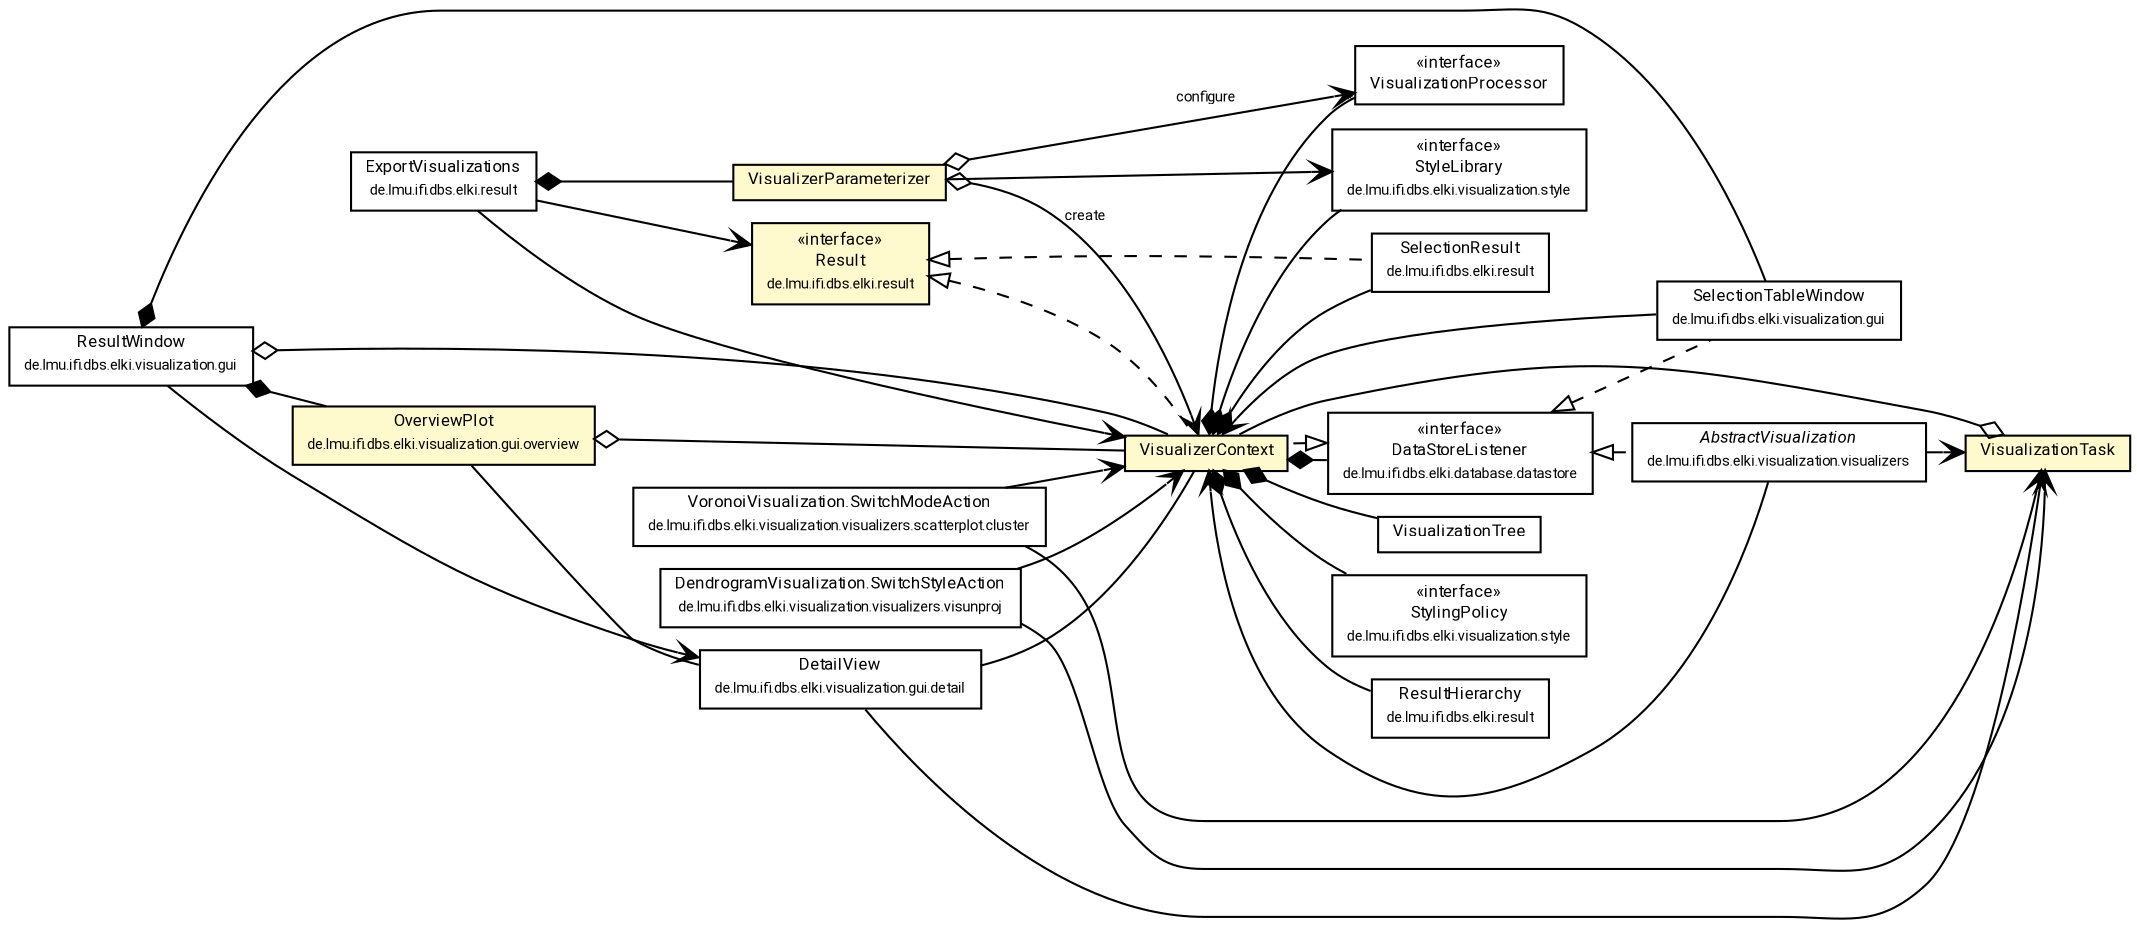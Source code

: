 #!/usr/local/bin/dot
#
# Class diagram 
# Generated by UMLGraph version R5_7_2-60-g0e99a6 (http://www.spinellis.gr/umlgraph/)
#

digraph G {
	graph [fontnames="svg"]
	edge [fontname="Roboto",fontsize=7,labelfontname="Roboto",labelfontsize=7,color="black"];
	node [fontname="Roboto",fontcolor="black",fontsize=8,shape=plaintext,margin=0,width=0,height=0];
	nodesep=0.15;
	ranksep=0.25;
	rankdir=LR;
	// de.lmu.ifi.dbs.elki.result.SelectionResult
	c10742230 [label=<<table title="de.lmu.ifi.dbs.elki.result.SelectionResult" border="0" cellborder="1" cellspacing="0" cellpadding="2" href="../result/SelectionResult.html" target="_parent">
		<tr><td><table border="0" cellspacing="0" cellpadding="1">
		<tr><td align="center" balign="center"> <font face="Roboto">SelectionResult</font> </td></tr>
		<tr><td align="center" balign="center"> <font face="Roboto" point-size="7.0">de.lmu.ifi.dbs.elki.result</font> </td></tr>
		</table></td></tr>
		</table>>, URL="../result/SelectionResult.html"];
	// de.lmu.ifi.dbs.elki.result.ExportVisualizations
	c10742394 [label=<<table title="de.lmu.ifi.dbs.elki.result.ExportVisualizations" border="0" cellborder="1" cellspacing="0" cellpadding="2" href="../result/ExportVisualizations.html" target="_parent">
		<tr><td><table border="0" cellspacing="0" cellpadding="1">
		<tr><td align="center" balign="center"> <font face="Roboto">ExportVisualizations</font> </td></tr>
		<tr><td align="center" balign="center"> <font face="Roboto" point-size="7.0">de.lmu.ifi.dbs.elki.result</font> </td></tr>
		</table></td></tr>
		</table>>, URL="../result/ExportVisualizations.html"];
	// de.lmu.ifi.dbs.elki.visualization.VisualizerParameterizer
	c10742400 [label=<<table title="de.lmu.ifi.dbs.elki.visualization.VisualizerParameterizer" border="0" cellborder="1" cellspacing="0" cellpadding="2" bgcolor="LemonChiffon" href="VisualizerParameterizer.html" target="_parent">
		<tr><td><table border="0" cellspacing="0" cellpadding="1">
		<tr><td align="center" balign="center"> <font face="Roboto">VisualizerParameterizer</font> </td></tr>
		</table></td></tr>
		</table>>, URL="VisualizerParameterizer.html"];
	// de.lmu.ifi.dbs.elki.visualization.VisualizerContext
	c10742403 [label=<<table title="de.lmu.ifi.dbs.elki.visualization.VisualizerContext" border="0" cellborder="1" cellspacing="0" cellpadding="2" bgcolor="lemonChiffon" href="VisualizerContext.html" target="_parent">
		<tr><td><table border="0" cellspacing="0" cellpadding="1">
		<tr><td align="center" balign="center"> <font face="Roboto">VisualizerContext</font> </td></tr>
		</table></td></tr>
		</table>>, URL="VisualizerContext.html"];
	// de.lmu.ifi.dbs.elki.visualization.VisualizationTree
	c10742420 [label=<<table title="de.lmu.ifi.dbs.elki.visualization.VisualizationTree" border="0" cellborder="1" cellspacing="0" cellpadding="2" href="VisualizationTree.html" target="_parent">
		<tr><td><table border="0" cellspacing="0" cellpadding="1">
		<tr><td align="center" balign="center"> <font face="Roboto">VisualizationTree</font> </td></tr>
		</table></td></tr>
		</table>>, URL="VisualizationTree.html"];
	// de.lmu.ifi.dbs.elki.visualization.gui.SelectionTableWindow
	c10742463 [label=<<table title="de.lmu.ifi.dbs.elki.visualization.gui.SelectionTableWindow" border="0" cellborder="1" cellspacing="0" cellpadding="2" href="gui/SelectionTableWindow.html" target="_parent">
		<tr><td><table border="0" cellspacing="0" cellpadding="1">
		<tr><td align="center" balign="center"> <font face="Roboto">SelectionTableWindow</font> </td></tr>
		<tr><td align="center" balign="center"> <font face="Roboto" point-size="7.0">de.lmu.ifi.dbs.elki.visualization.gui</font> </td></tr>
		</table></td></tr>
		</table>>, URL="gui/SelectionTableWindow.html"];
	// de.lmu.ifi.dbs.elki.visualization.gui.ResultWindow
	c10742466 [label=<<table title="de.lmu.ifi.dbs.elki.visualization.gui.ResultWindow" border="0" cellborder="1" cellspacing="0" cellpadding="2" href="gui/ResultWindow.html" target="_parent">
		<tr><td><table border="0" cellspacing="0" cellpadding="1">
		<tr><td align="center" balign="center"> <font face="Roboto">ResultWindow</font> </td></tr>
		<tr><td align="center" balign="center"> <font face="Roboto" point-size="7.0">de.lmu.ifi.dbs.elki.visualization.gui</font> </td></tr>
		</table></td></tr>
		</table>>, URL="gui/ResultWindow.html"];
	// de.lmu.ifi.dbs.elki.visualization.gui.overview.OverviewPlot
	c10742469 [label=<<table title="de.lmu.ifi.dbs.elki.visualization.gui.overview.OverviewPlot" border="0" cellborder="1" cellspacing="0" cellpadding="2" bgcolor="LemonChiffon" href="gui/overview/OverviewPlot.html" target="_parent">
		<tr><td><table border="0" cellspacing="0" cellpadding="1">
		<tr><td align="center" balign="center"> <font face="Roboto">OverviewPlot</font> </td></tr>
		<tr><td align="center" balign="center"> <font face="Roboto" point-size="7.0">de.lmu.ifi.dbs.elki.visualization.gui.overview</font> </td></tr>
		</table></td></tr>
		</table>>, URL="gui/overview/OverviewPlot.html"];
	// de.lmu.ifi.dbs.elki.visualization.gui.detail.DetailView
	c10742475 [label=<<table title="de.lmu.ifi.dbs.elki.visualization.gui.detail.DetailView" border="0" cellborder="1" cellspacing="0" cellpadding="2" href="gui/detail/DetailView.html" target="_parent">
		<tr><td><table border="0" cellspacing="0" cellpadding="1">
		<tr><td align="center" balign="center"> <font face="Roboto">DetailView</font> </td></tr>
		<tr><td align="center" balign="center"> <font face="Roboto" point-size="7.0">de.lmu.ifi.dbs.elki.visualization.gui.detail</font> </td></tr>
		</table></td></tr>
		</table>>, URL="gui/detail/DetailView.html"];
	// de.lmu.ifi.dbs.elki.visualization.VisualizationProcessor
	c10742476 [label=<<table title="de.lmu.ifi.dbs.elki.visualization.VisualizationProcessor" border="0" cellborder="1" cellspacing="0" cellpadding="2" href="VisualizationProcessor.html" target="_parent">
		<tr><td><table border="0" cellspacing="0" cellpadding="1">
		<tr><td align="center" balign="center"> &#171;interface&#187; </td></tr>
		<tr><td align="center" balign="center"> <font face="Roboto">VisualizationProcessor</font> </td></tr>
		</table></td></tr>
		</table>>, URL="VisualizationProcessor.html"];
	// de.lmu.ifi.dbs.elki.visualization.style.StyleLibrary
	c10742493 [label=<<table title="de.lmu.ifi.dbs.elki.visualization.style.StyleLibrary" border="0" cellborder="1" cellspacing="0" cellpadding="2" href="style/StyleLibrary.html" target="_parent">
		<tr><td><table border="0" cellspacing="0" cellpadding="1">
		<tr><td align="center" balign="center"> &#171;interface&#187; </td></tr>
		<tr><td align="center" balign="center"> <font face="Roboto">StyleLibrary</font> </td></tr>
		<tr><td align="center" balign="center"> <font face="Roboto" point-size="7.0">de.lmu.ifi.dbs.elki.visualization.style</font> </td></tr>
		</table></td></tr>
		</table>>, URL="style/StyleLibrary.html"];
	// de.lmu.ifi.dbs.elki.visualization.style.StylingPolicy
	c10742494 [label=<<table title="de.lmu.ifi.dbs.elki.visualization.style.StylingPolicy" border="0" cellborder="1" cellspacing="0" cellpadding="2" href="style/StylingPolicy.html" target="_parent">
		<tr><td><table border="0" cellspacing="0" cellpadding="1">
		<tr><td align="center" balign="center"> &#171;interface&#187; </td></tr>
		<tr><td align="center" balign="center"> <font face="Roboto">StylingPolicy</font> </td></tr>
		<tr><td align="center" balign="center"> <font face="Roboto" point-size="7.0">de.lmu.ifi.dbs.elki.visualization.style</font> </td></tr>
		</table></td></tr>
		</table>>, URL="style/StylingPolicy.html"];
	// de.lmu.ifi.dbs.elki.visualization.VisualizationTask
	c10742506 [label=<<table title="de.lmu.ifi.dbs.elki.visualization.VisualizationTask" border="0" cellborder="1" cellspacing="0" cellpadding="2" bgcolor="LemonChiffon" href="VisualizationTask.html" target="_parent">
		<tr><td><table border="0" cellspacing="0" cellpadding="1">
		<tr><td align="center" balign="center"> <font face="Roboto">VisualizationTask</font> </td></tr>
		</table></td></tr>
		</table>>, URL="VisualizationTask.html"];
	// de.lmu.ifi.dbs.elki.visualization.visualizers.scatterplot.cluster.VoronoiVisualization.SwitchModeAction
	c10742573 [label=<<table title="de.lmu.ifi.dbs.elki.visualization.visualizers.scatterplot.cluster.VoronoiVisualization.SwitchModeAction" border="0" cellborder="1" cellspacing="0" cellpadding="2" href="visualizers/scatterplot/cluster/VoronoiVisualization.SwitchModeAction.html" target="_parent">
		<tr><td><table border="0" cellspacing="0" cellpadding="1">
		<tr><td align="center" balign="center"> <font face="Roboto">VoronoiVisualization.SwitchModeAction</font> </td></tr>
		<tr><td align="center" balign="center"> <font face="Roboto" point-size="7.0">de.lmu.ifi.dbs.elki.visualization.visualizers.scatterplot.cluster</font> </td></tr>
		</table></td></tr>
		</table>>, URL="visualizers/scatterplot/cluster/VoronoiVisualization.SwitchModeAction.html"];
	// de.lmu.ifi.dbs.elki.visualization.visualizers.AbstractVisualization
	c10742627 [label=<<table title="de.lmu.ifi.dbs.elki.visualization.visualizers.AbstractVisualization" border="0" cellborder="1" cellspacing="0" cellpadding="2" href="visualizers/AbstractVisualization.html" target="_parent">
		<tr><td><table border="0" cellspacing="0" cellpadding="1">
		<tr><td align="center" balign="center"> <font face="Roboto"><i>AbstractVisualization</i></font> </td></tr>
		<tr><td align="center" balign="center"> <font face="Roboto" point-size="7.0">de.lmu.ifi.dbs.elki.visualization.visualizers</font> </td></tr>
		</table></td></tr>
		</table>>, URL="visualizers/AbstractVisualization.html"];
	// de.lmu.ifi.dbs.elki.visualization.visualizers.visunproj.DendrogramVisualization.SwitchStyleAction
	c10742640 [label=<<table title="de.lmu.ifi.dbs.elki.visualization.visualizers.visunproj.DendrogramVisualization.SwitchStyleAction" border="0" cellborder="1" cellspacing="0" cellpadding="2" href="visualizers/visunproj/DendrogramVisualization.SwitchStyleAction.html" target="_parent">
		<tr><td><table border="0" cellspacing="0" cellpadding="1">
		<tr><td align="center" balign="center"> <font face="Roboto">DendrogramVisualization.SwitchStyleAction</font> </td></tr>
		<tr><td align="center" balign="center"> <font face="Roboto" point-size="7.0">de.lmu.ifi.dbs.elki.visualization.visualizers.visunproj</font> </td></tr>
		</table></td></tr>
		</table>>, URL="visualizers/visunproj/DendrogramVisualization.SwitchStyleAction.html"];
	// de.lmu.ifi.dbs.elki.result.Result
	c10743292 [label=<<table title="de.lmu.ifi.dbs.elki.result.Result" border="0" cellborder="1" cellspacing="0" cellpadding="2" bgcolor="LemonChiffon" href="../result/Result.html" target="_parent">
		<tr><td><table border="0" cellspacing="0" cellpadding="1">
		<tr><td align="center" balign="center"> &#171;interface&#187; </td></tr>
		<tr><td align="center" balign="center"> <font face="Roboto">Result</font> </td></tr>
		<tr><td align="center" balign="center"> <font face="Roboto" point-size="7.0">de.lmu.ifi.dbs.elki.result</font> </td></tr>
		</table></td></tr>
		</table>>, URL="../result/Result.html"];
	// de.lmu.ifi.dbs.elki.result.ResultHierarchy
	c10743296 [label=<<table title="de.lmu.ifi.dbs.elki.result.ResultHierarchy" border="0" cellborder="1" cellspacing="0" cellpadding="2" href="../result/ResultHierarchy.html" target="_parent">
		<tr><td><table border="0" cellspacing="0" cellpadding="1">
		<tr><td align="center" balign="center"> <font face="Roboto">ResultHierarchy</font> </td></tr>
		<tr><td align="center" balign="center"> <font face="Roboto" point-size="7.0">de.lmu.ifi.dbs.elki.result</font> </td></tr>
		</table></td></tr>
		</table>>, URL="../result/ResultHierarchy.html"];
	// de.lmu.ifi.dbs.elki.database.datastore.DataStoreListener
	c10743498 [label=<<table title="de.lmu.ifi.dbs.elki.database.datastore.DataStoreListener" border="0" cellborder="1" cellspacing="0" cellpadding="2" href="../database/datastore/DataStoreListener.html" target="_parent">
		<tr><td><table border="0" cellspacing="0" cellpadding="1">
		<tr><td align="center" balign="center"> &#171;interface&#187; </td></tr>
		<tr><td align="center" balign="center"> <font face="Roboto">DataStoreListener</font> </td></tr>
		<tr><td align="center" balign="center"> <font face="Roboto" point-size="7.0">de.lmu.ifi.dbs.elki.database.datastore</font> </td></tr>
		</table></td></tr>
		</table>>, URL="../database/datastore/DataStoreListener.html"];
	// de.lmu.ifi.dbs.elki.result.SelectionResult implements de.lmu.ifi.dbs.elki.result.Result
	c10743292 -> c10742230 [arrowtail=empty,style=dashed,dir=back,weight=9];
	// de.lmu.ifi.dbs.elki.result.ExportVisualizations composed de.lmu.ifi.dbs.elki.visualization.VisualizerParameterizer
	c10742394 -> c10742400 [arrowhead=none,arrowtail=diamond,dir=back,weight=6];
	// de.lmu.ifi.dbs.elki.visualization.VisualizerParameterizer navhas de.lmu.ifi.dbs.elki.visualization.VisualizerContext
	c10742400 -> c10742403 [arrowhead=open,arrowtail=ediamond,dir=both,weight=3,label="create"];
	// de.lmu.ifi.dbs.elki.visualization.VisualizerParameterizer navhas de.lmu.ifi.dbs.elki.visualization.VisualizationProcessor
	c10742400 -> c10742476 [arrowhead=open,arrowtail=ediamond,dir=both,weight=3,label="configure",headlabel="*"];
	// de.lmu.ifi.dbs.elki.visualization.VisualizerContext implements de.lmu.ifi.dbs.elki.database.datastore.DataStoreListener
	c10743498 -> c10742403 [arrowtail=empty,style=dashed,dir=back,weight=9];
	// de.lmu.ifi.dbs.elki.visualization.VisualizerContext implements de.lmu.ifi.dbs.elki.result.Result
	c10743292 -> c10742403 [arrowtail=empty,style=dashed,dir=back,weight=9];
	// de.lmu.ifi.dbs.elki.visualization.VisualizerContext composed de.lmu.ifi.dbs.elki.visualization.style.StyleLibrary
	c10742403 -> c10742493 [arrowhead=none,arrowtail=diamond,dir=back,weight=6];
	// de.lmu.ifi.dbs.elki.visualization.VisualizerContext composed de.lmu.ifi.dbs.elki.visualization.style.StylingPolicy
	c10742403 -> c10742494 [arrowhead=none,arrowtail=diamond,dir=back,weight=6];
	// de.lmu.ifi.dbs.elki.visualization.VisualizerContext composed de.lmu.ifi.dbs.elki.result.SelectionResult
	c10742403 -> c10742230 [arrowhead=none,arrowtail=diamond,dir=back,weight=6];
	// de.lmu.ifi.dbs.elki.visualization.VisualizerContext composed de.lmu.ifi.dbs.elki.result.ResultHierarchy
	c10742403 -> c10743296 [arrowhead=none,arrowtail=diamond,dir=back,weight=6];
	// de.lmu.ifi.dbs.elki.visualization.VisualizerContext composed de.lmu.ifi.dbs.elki.visualization.VisualizationTree
	c10742403 -> c10742420 [arrowhead=none,arrowtail=diamond,dir=back,weight=6];
	// de.lmu.ifi.dbs.elki.visualization.VisualizerContext composed de.lmu.ifi.dbs.elki.database.datastore.DataStoreListener
	c10742403 -> c10743498 [arrowhead=none,arrowtail=diamond,dir=back,weight=6];
	// de.lmu.ifi.dbs.elki.visualization.VisualizerContext composed de.lmu.ifi.dbs.elki.visualization.VisualizationProcessor
	c10742403 -> c10742476 [arrowhead=none,arrowtail=diamond,dir=back,weight=6];
	// de.lmu.ifi.dbs.elki.visualization.gui.SelectionTableWindow implements de.lmu.ifi.dbs.elki.database.datastore.DataStoreListener
	c10743498 -> c10742463 [arrowtail=empty,style=dashed,dir=back,weight=9];
	// de.lmu.ifi.dbs.elki.visualization.gui.ResultWindow composed de.lmu.ifi.dbs.elki.visualization.gui.overview.OverviewPlot
	c10742466 -> c10742469 [arrowhead=none,arrowtail=diamond,dir=back,weight=6];
	// de.lmu.ifi.dbs.elki.visualization.gui.ResultWindow composed de.lmu.ifi.dbs.elki.visualization.gui.SelectionTableWindow
	c10742466 -> c10742463 [arrowhead=none,arrowtail=diamond,dir=back,weight=6];
	// de.lmu.ifi.dbs.elki.visualization.gui.ResultWindow has de.lmu.ifi.dbs.elki.visualization.VisualizerContext
	c10742466 -> c10742403 [arrowhead=none,arrowtail=ediamond,dir=back,weight=4];
	// de.lmu.ifi.dbs.elki.visualization.gui.ResultWindow navassoc de.lmu.ifi.dbs.elki.visualization.gui.detail.DetailView
	c10742466 -> c10742475 [arrowhead=open,weight=1];
	// de.lmu.ifi.dbs.elki.visualization.gui.overview.OverviewPlot has de.lmu.ifi.dbs.elki.visualization.VisualizerContext
	c10742469 -> c10742403 [arrowhead=none,arrowtail=ediamond,dir=back,weight=4];
	// de.lmu.ifi.dbs.elki.visualization.gui.overview.OverviewPlot assoc de.lmu.ifi.dbs.elki.visualization.gui.detail.DetailView
	c10742469 -> c10742475 [arrowhead=none,weight=2];
	// de.lmu.ifi.dbs.elki.visualization.gui.detail.DetailView assoc de.lmu.ifi.dbs.elki.visualization.VisualizerContext
	c10742475 -> c10742403 [arrowhead=none,weight=2];
	// de.lmu.ifi.dbs.elki.visualization.gui.detail.DetailView assoc de.lmu.ifi.dbs.elki.visualization.VisualizationTask
	c10742475 -> c10742506 [arrowhead=none,weight=2];
	// de.lmu.ifi.dbs.elki.visualization.VisualizationTask has de.lmu.ifi.dbs.elki.visualization.VisualizerContext
	c10742506 -> c10742403 [arrowhead=none,arrowtail=ediamond,dir=back,weight=4];
	// de.lmu.ifi.dbs.elki.visualization.visualizers.AbstractVisualization implements de.lmu.ifi.dbs.elki.database.datastore.DataStoreListener
	c10743498 -> c10742627 [arrowtail=empty,style=dashed,dir=back,weight=9];
	// de.lmu.ifi.dbs.elki.result.ExportVisualizations navassoc de.lmu.ifi.dbs.elki.result.Result
	c10742394 -> c10743292 [arrowhead=open,weight=1];
	// de.lmu.ifi.dbs.elki.result.ExportVisualizations navassoc de.lmu.ifi.dbs.elki.visualization.VisualizerContext
	c10742394 -> c10742403 [arrowhead=open,weight=1];
	// de.lmu.ifi.dbs.elki.visualization.VisualizerParameterizer navassoc de.lmu.ifi.dbs.elki.visualization.style.StyleLibrary
	c10742400 -> c10742493 [arrowhead=open,weight=1];
	// de.lmu.ifi.dbs.elki.visualization.gui.SelectionTableWindow navassoc de.lmu.ifi.dbs.elki.visualization.VisualizerContext
	c10742463 -> c10742403 [arrowhead=open,weight=1];
	// de.lmu.ifi.dbs.elki.visualization.visualizers.scatterplot.cluster.VoronoiVisualization.SwitchModeAction navassoc de.lmu.ifi.dbs.elki.visualization.VisualizationTask
	c10742573 -> c10742506 [arrowhead=open,weight=1];
	// de.lmu.ifi.dbs.elki.visualization.visualizers.scatterplot.cluster.VoronoiVisualization.SwitchModeAction navassoc de.lmu.ifi.dbs.elki.visualization.VisualizerContext
	c10742573 -> c10742403 [arrowhead=open,weight=1];
	// de.lmu.ifi.dbs.elki.visualization.visualizers.AbstractVisualization navassoc de.lmu.ifi.dbs.elki.visualization.VisualizationTask
	c10742627 -> c10742506 [arrowhead=open,weight=1];
	// de.lmu.ifi.dbs.elki.visualization.visualizers.AbstractVisualization navassoc de.lmu.ifi.dbs.elki.visualization.VisualizerContext
	c10742627 -> c10742403 [arrowhead=open,weight=1];
	// de.lmu.ifi.dbs.elki.visualization.visualizers.visunproj.DendrogramVisualization.SwitchStyleAction navassoc de.lmu.ifi.dbs.elki.visualization.VisualizationTask
	c10742640 -> c10742506 [arrowhead=open,weight=1];
	// de.lmu.ifi.dbs.elki.visualization.visualizers.visunproj.DendrogramVisualization.SwitchStyleAction navassoc de.lmu.ifi.dbs.elki.visualization.VisualizerContext
	c10742640 -> c10742403 [arrowhead=open,weight=1];
}

